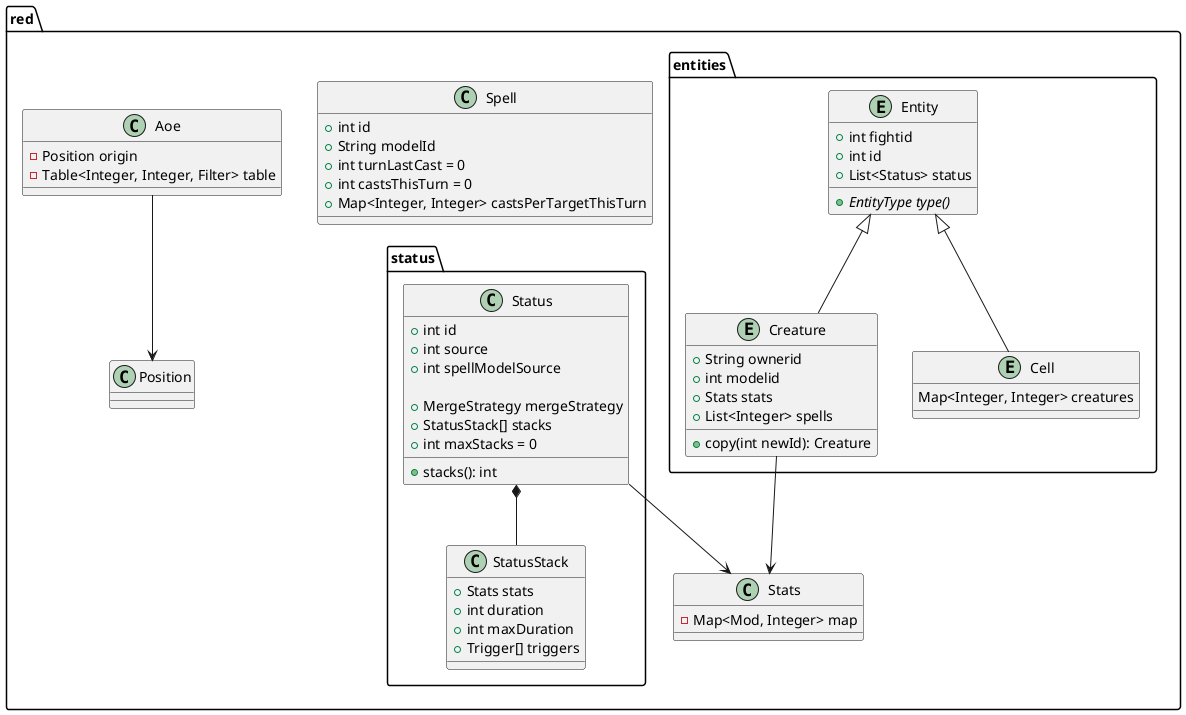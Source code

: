 @startuml red

skinparam groupInheritance 3
' page 2x2
' skinparam pageMargin 10
' skinparam pageExternalColor gray
' skinparam pageBorderColor black

' package jade {
' 	class EffectModel {}
' 	class CreatureModel {}
' 	class SpellModel {}
' 	class Trigger {}

' 	package filters {
' 		interface Filter {}
' 	}
' }

' Status --> Trigger
' Creature --> CreatureModel
' Spell::modelId --> SpellModel::id
' CompiledEffect::sourceid --> EffectModel::id
' Aoe --> Filter

package red {
		
	package entities {
		entity Entity {
			+int fightid
			+int id
			+List<Status> status
			+{abstract} EntityType type()
		}
		entity Creature {
			+String ownerid
			+int modelid
			+Stats stats
			+List<Integer> spells
			+copy(int newId): Creature
		}
		entity Cell {
			Map<Integer, Integer> creatures
		}
		Entity <|-- Creature
		Entity <|-- Cell
	}

	class Stats {
		-Map<Mod, Integer> map
	}
	Creature --> Stats


	package status {
		class Status {
			+int id
			+int source
			+int spellModelSource

			+MergeStrategy mergeStrategy
			+StatusStack[] stacks
			+int maxStacks = 0

			+stacks(): int
		}

		class StatusStack {
			+Stats stats
			+int duration
			+int maxDuration
			+Trigger[] triggers
		}
		Status *-- StatusStack
	}
	Status --> Stats


	' package effects {
	' 	abstract CompiledEffect {
	' 		+int sourceid
	' 	}
	' 	struct CompiledDamage {
	' 		+int creatureid
	' 		+int damage
	' 	}
	' 	struct CompiledMove {
	' 		+int creatureid
	' 		+int cellid
	' 	}
	' 	struct CompiledStatusEffect {
	' 		+int entityid
	' 		+int statusid
	' 	}
	' 	struct CompiledSummon {
	' 		+int creatureid
	' 		+int cellid
	' 	}
	' 	struct CompiledRebase {
	' 	}
	' 	' CompiledEffect <|-- CompiledDamage
	' 	' CompiledEffect <|-- CompiledMove
	' 	' CompiledEffect <|-- CompiledStatusEffect
	' 	' CompiledEffect <|-- CompiledSummon
	' 	' CompiledEffect <|-- CompiledRebase
	' }

	class Spell {
		+int id
		+String modelId
		+int turnLastCast = 0
		+int castsThisTurn = 0
		+Map<Integer, Integer> castsPerTargetThisTurn
	}

	class Position {

	}
	class Aoe {
		-Position origin
		-Table<Integer, Integer, Filter> table
	}
	Aoe --> Position
}

@enduml
